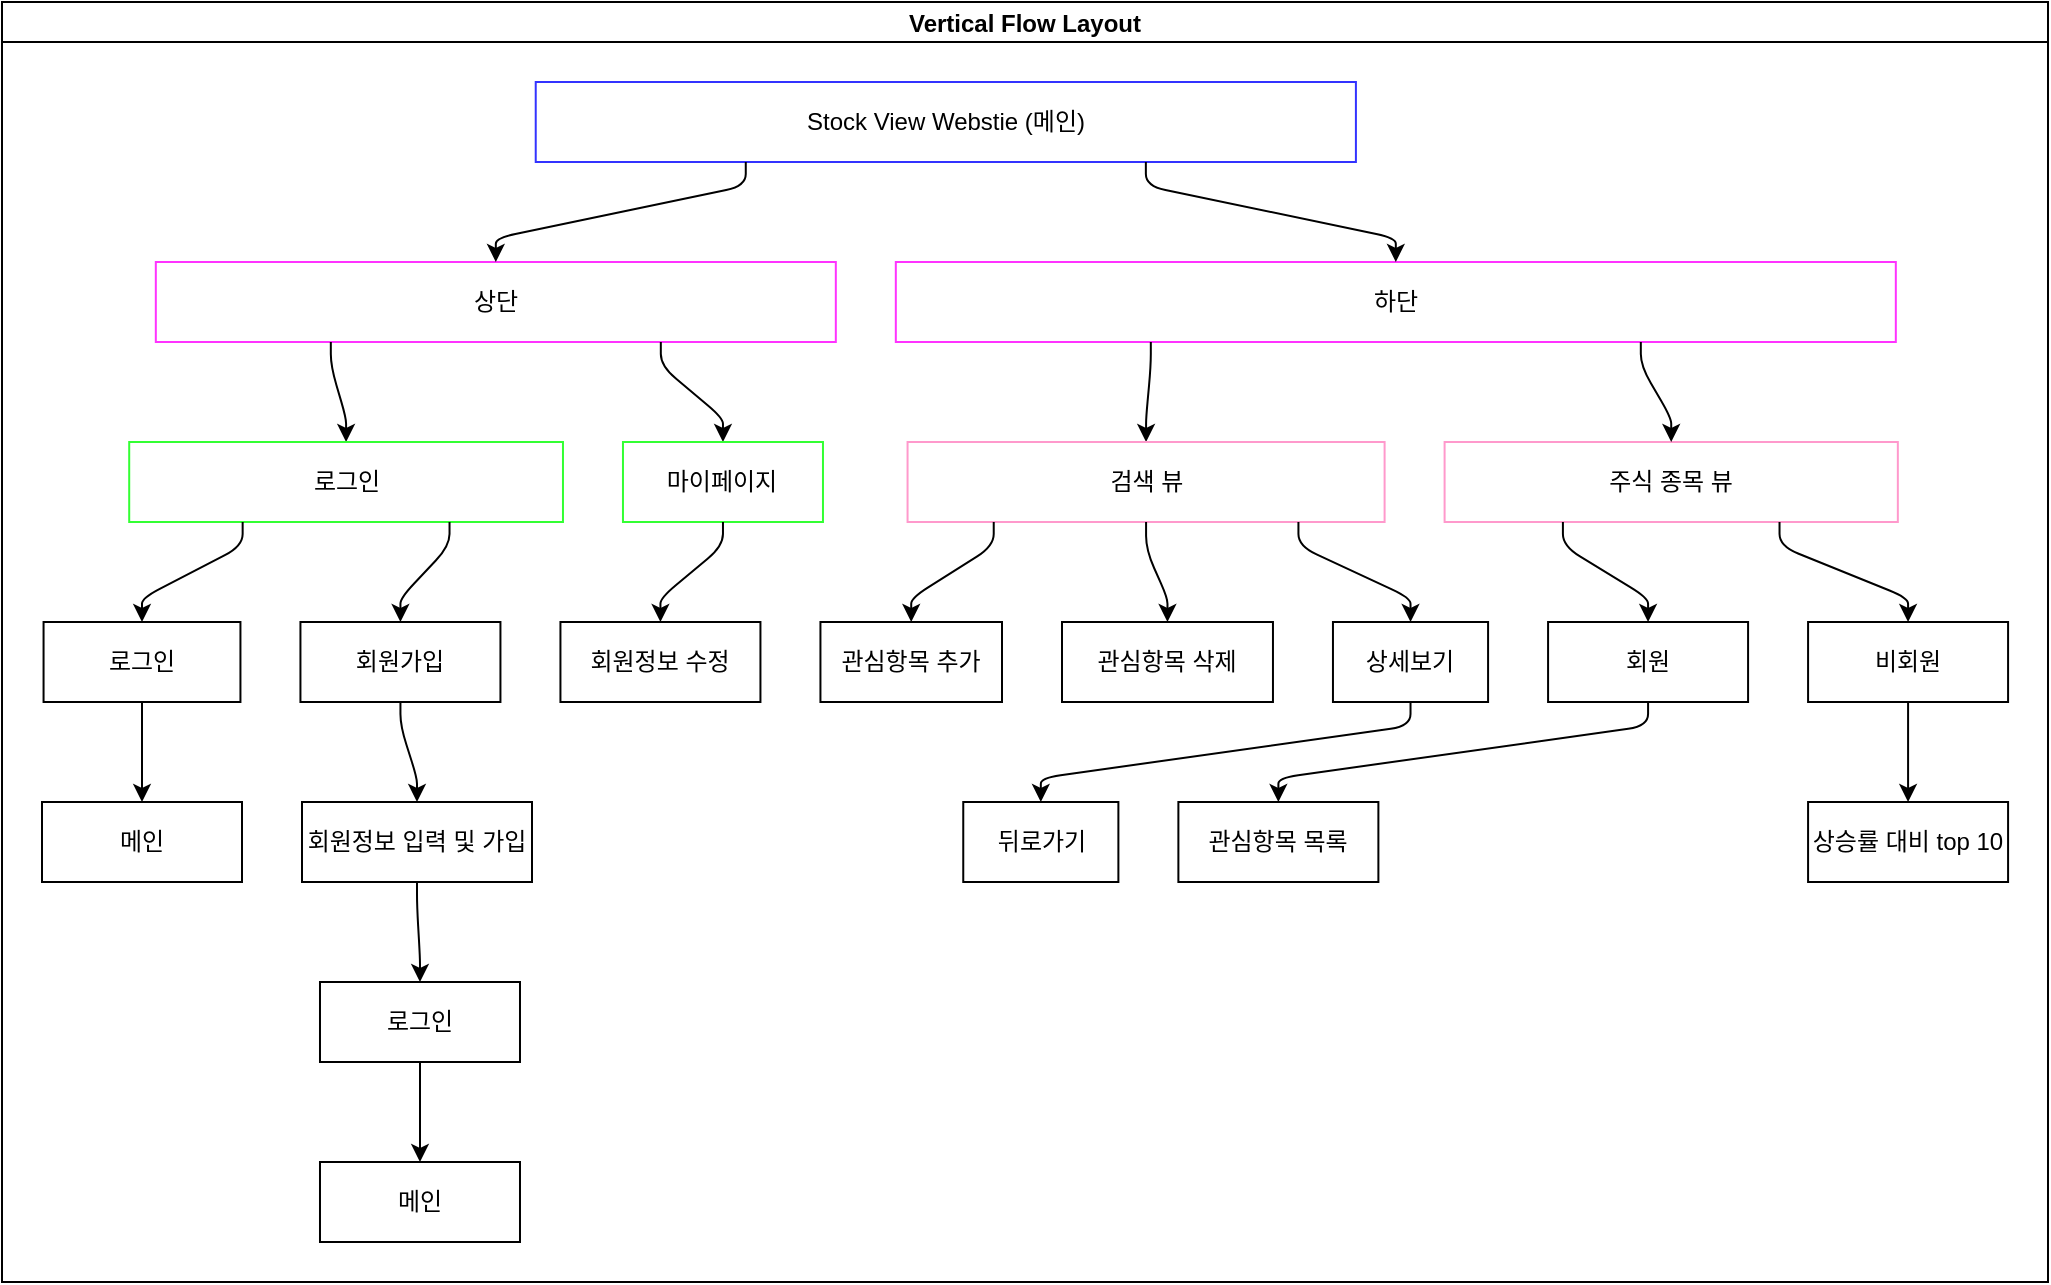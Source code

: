 <mxfile version="20.8.14" type="device"><diagram name="페이지-1" id="h96ma1k04T8pblAy4f4_"><mxGraphModel dx="1405" dy="660" grid="1" gridSize="10" guides="1" tooltips="1" connect="1" arrows="1" fold="1" page="1" pageScale="1" pageWidth="827" pageHeight="1169" math="0" shadow="0"><root><mxCell id="0"/><mxCell id="1" parent="0"/><mxCell id="Uvn6EMv-GKnv5_5VkKfX-1" value="Vertical Flow Layout" style="swimlane;startSize=20;horizontal=1;childLayout=flowLayout;flowOrientation=north;resizable=0;interRankCellSpacing=50;containerType=tree;fontSize=12;" vertex="1" parent="1"><mxGeometry x="150" y="20" width="1023" height="640" as="geometry"/></mxCell><mxCell id="Uvn6EMv-GKnv5_5VkKfX-2" value="Stock View Webstie (메인)" style="whiteSpace=wrap;html=1;strokeColor=#3333FF;" vertex="1" parent="Uvn6EMv-GKnv5_5VkKfX-1"><mxGeometry x="266.865" y="40" width="410.09" height="40" as="geometry"/></mxCell><mxCell id="Uvn6EMv-GKnv5_5VkKfX-3" value="상단" style="whiteSpace=wrap;html=1;strokeColor=#FF33FF;" vertex="1" parent="Uvn6EMv-GKnv5_5VkKfX-1"><mxGeometry x="76.91" y="130" width="340" height="40" as="geometry"/></mxCell><mxCell id="Uvn6EMv-GKnv5_5VkKfX-4" value="" style="html=1;rounded=1;curved=0;sourcePerimeterSpacing=0;targetPerimeterSpacing=0;startSize=6;endSize=6;noEdgeStyle=1;orthogonal=1;" edge="1" parent="Uvn6EMv-GKnv5_5VkKfX-1" source="Uvn6EMv-GKnv5_5VkKfX-2" target="Uvn6EMv-GKnv5_5VkKfX-3"><mxGeometry relative="1" as="geometry"><Array as="points"><mxPoint x="371.887" y="92"/><mxPoint x="246.91" y="118"/></Array></mxGeometry></mxCell><mxCell id="Uvn6EMv-GKnv5_5VkKfX-5" value="하단" style="whiteSpace=wrap;html=1;strokeColor=#FF33FF;" vertex="1" parent="Uvn6EMv-GKnv5_5VkKfX-1"><mxGeometry x="446.91" y="130" width="500" height="40" as="geometry"/></mxCell><mxCell id="Uvn6EMv-GKnv5_5VkKfX-6" value="" style="html=1;rounded=1;curved=0;sourcePerimeterSpacing=0;targetPerimeterSpacing=0;startSize=6;endSize=6;noEdgeStyle=1;orthogonal=1;" edge="1" parent="Uvn6EMv-GKnv5_5VkKfX-1" source="Uvn6EMv-GKnv5_5VkKfX-2" target="Uvn6EMv-GKnv5_5VkKfX-5"><mxGeometry relative="1" as="geometry"><Array as="points"><mxPoint x="571.932" y="92"/><mxPoint x="696.91" y="118"/></Array></mxGeometry></mxCell><mxCell id="Uvn6EMv-GKnv5_5VkKfX-22" value="" style="html=1;rounded=1;curved=0;sourcePerimeterSpacing=0;targetPerimeterSpacing=0;startSize=6;endSize=6;noEdgeStyle=1;orthogonal=1;" edge="1" target="Uvn6EMv-GKnv5_5VkKfX-23" source="Uvn6EMv-GKnv5_5VkKfX-3" parent="Uvn6EMv-GKnv5_5VkKfX-1"><mxGeometry relative="1" as="geometry"><mxPoint x="2749.153" y="5070" as="sourcePoint"/><Array as="points"><mxPoint x="164.41" y="182"/><mxPoint x="172.043" y="208"/></Array></mxGeometry></mxCell><mxCell id="Uvn6EMv-GKnv5_5VkKfX-23" value="로그인" style="whiteSpace=wrap;html=1;strokeColor=#33FF33;" vertex="1" parent="Uvn6EMv-GKnv5_5VkKfX-1"><mxGeometry x="63.603" y="220" width="216.88" height="40" as="geometry"/></mxCell><mxCell id="Uvn6EMv-GKnv5_5VkKfX-24" value="" style="html=1;rounded=1;curved=0;sourcePerimeterSpacing=0;targetPerimeterSpacing=0;startSize=6;endSize=6;noEdgeStyle=1;orthogonal=1;" edge="1" target="Uvn6EMv-GKnv5_5VkKfX-25" source="Uvn6EMv-GKnv5_5VkKfX-3" parent="Uvn6EMv-GKnv5_5VkKfX-1"><mxGeometry relative="1" as="geometry"><mxPoint x="2751.653" y="5030" as="sourcePoint"/><Array as="points"><mxPoint x="329.41" y="182"/><mxPoint x="360.483" y="208"/></Array></mxGeometry></mxCell><mxCell id="Uvn6EMv-GKnv5_5VkKfX-25" value="마이페이지" style="whiteSpace=wrap;html=1;strokeColor=#33FF33;" vertex="1" parent="Uvn6EMv-GKnv5_5VkKfX-1"><mxGeometry x="310.483" y="220" width="100" height="40" as="geometry"/></mxCell><mxCell id="Uvn6EMv-GKnv5_5VkKfX-36" value="" style="html=1;rounded=1;curved=0;sourcePerimeterSpacing=0;targetPerimeterSpacing=0;startSize=6;endSize=6;noEdgeStyle=1;orthogonal=1;" edge="1" target="Uvn6EMv-GKnv5_5VkKfX-37" source="Uvn6EMv-GKnv5_5VkKfX-23" parent="Uvn6EMv-GKnv5_5VkKfX-1"><mxGeometry relative="1" as="geometry"><mxPoint x="2596.901" y="4430" as="sourcePoint"/><Array as="points"><mxPoint x="120.323" y="272"/><mxPoint x="70" y="298"/></Array></mxGeometry></mxCell><mxCell id="Uvn6EMv-GKnv5_5VkKfX-37" value="로그인" style="whiteSpace=wrap;html=1;" vertex="1" parent="Uvn6EMv-GKnv5_5VkKfX-1"><mxGeometry x="20.78" y="310" width="98.44" height="40" as="geometry"/></mxCell><mxCell id="Uvn6EMv-GKnv5_5VkKfX-38" value="" style="html=1;rounded=1;curved=0;sourcePerimeterSpacing=0;targetPerimeterSpacing=0;startSize=6;endSize=6;noEdgeStyle=1;orthogonal=1;" edge="1" target="Uvn6EMv-GKnv5_5VkKfX-39" source="Uvn6EMv-GKnv5_5VkKfX-23" parent="Uvn6EMv-GKnv5_5VkKfX-1"><mxGeometry relative="1" as="geometry"><mxPoint x="2576.901" y="4390" as="sourcePoint"/><Array as="points"><mxPoint x="223.763" y="272"/><mxPoint x="199.22" y="298"/></Array></mxGeometry></mxCell><mxCell id="Uvn6EMv-GKnv5_5VkKfX-39" value="회원가입" style="whiteSpace=wrap;html=1;" vertex="1" parent="Uvn6EMv-GKnv5_5VkKfX-1"><mxGeometry x="149.22" y="310" width="100" height="40" as="geometry"/></mxCell><mxCell id="Uvn6EMv-GKnv5_5VkKfX-40" value="" style="html=1;rounded=1;curved=0;sourcePerimeterSpacing=0;targetPerimeterSpacing=0;startSize=6;endSize=6;noEdgeStyle=1;orthogonal=1;" edge="1" target="Uvn6EMv-GKnv5_5VkKfX-41" source="Uvn6EMv-GKnv5_5VkKfX-37" parent="Uvn6EMv-GKnv5_5VkKfX-1"><mxGeometry relative="1" as="geometry"><mxPoint x="2476.653" y="4400" as="sourcePoint"/><Array as="points"><mxPoint x="70" y="362"/><mxPoint x="70" y="388"/></Array></mxGeometry></mxCell><mxCell id="Uvn6EMv-GKnv5_5VkKfX-41" value="메인" style="whiteSpace=wrap;html=1;" vertex="1" parent="Uvn6EMv-GKnv5_5VkKfX-1"><mxGeometry x="20" y="400" width="100" height="40" as="geometry"/></mxCell><mxCell id="Uvn6EMv-GKnv5_5VkKfX-42" value="" style="html=1;rounded=1;curved=0;sourcePerimeterSpacing=0;targetPerimeterSpacing=0;startSize=6;endSize=6;noEdgeStyle=1;orthogonal=1;" edge="1" target="Uvn6EMv-GKnv5_5VkKfX-43" source="Uvn6EMv-GKnv5_5VkKfX-39" parent="Uvn6EMv-GKnv5_5VkKfX-1"><mxGeometry relative="1" as="geometry"><mxPoint x="2481.653" y="4320" as="sourcePoint"/><Array as="points"><mxPoint x="199.22" y="362"/><mxPoint x="207.5" y="388"/></Array></mxGeometry></mxCell><mxCell id="Uvn6EMv-GKnv5_5VkKfX-43" value="회원정보 입력 및 가입" style="whiteSpace=wrap;html=1;" vertex="1" parent="Uvn6EMv-GKnv5_5VkKfX-1"><mxGeometry x="150" y="400" width="115" height="40" as="geometry"/></mxCell><mxCell id="Uvn6EMv-GKnv5_5VkKfX-44" value="" style="html=1;rounded=1;curved=0;sourcePerimeterSpacing=0;targetPerimeterSpacing=0;startSize=6;endSize=6;noEdgeStyle=1;orthogonal=1;" edge="1" target="Uvn6EMv-GKnv5_5VkKfX-45" source="Uvn6EMv-GKnv5_5VkKfX-43" parent="Uvn6EMv-GKnv5_5VkKfX-1"><mxGeometry relative="1" as="geometry"><mxPoint x="2646.653" y="4330" as="sourcePoint"/><Array as="points"><mxPoint x="207.5" y="452"/><mxPoint x="208.996" y="478"/></Array></mxGeometry></mxCell><mxCell id="Uvn6EMv-GKnv5_5VkKfX-45" value="로그인" style="whiteSpace=wrap;html=1;" vertex="1" parent="Uvn6EMv-GKnv5_5VkKfX-1"><mxGeometry x="158.996" y="490" width="100" height="40" as="geometry"/></mxCell><mxCell id="Uvn6EMv-GKnv5_5VkKfX-46" value="" style="html=1;rounded=1;curved=0;sourcePerimeterSpacing=0;targetPerimeterSpacing=0;startSize=6;endSize=6;noEdgeStyle=1;orthogonal=1;" edge="1" target="Uvn6EMv-GKnv5_5VkKfX-47" source="Uvn6EMv-GKnv5_5VkKfX-45" parent="Uvn6EMv-GKnv5_5VkKfX-1"><mxGeometry relative="1" as="geometry"><mxPoint x="2704.153" y="4340" as="sourcePoint"/><Array as="points"><mxPoint x="208.996" y="542"/><mxPoint x="208.996" y="568"/></Array></mxGeometry></mxCell><mxCell id="Uvn6EMv-GKnv5_5VkKfX-47" value="메인" style="whiteSpace=wrap;html=1;" vertex="1" parent="Uvn6EMv-GKnv5_5VkKfX-1"><mxGeometry x="158.996" y="580" width="100" height="40" as="geometry"/></mxCell><mxCell id="Uvn6EMv-GKnv5_5VkKfX-48" value="" style="html=1;rounded=1;curved=0;sourcePerimeterSpacing=0;targetPerimeterSpacing=0;startSize=6;endSize=6;noEdgeStyle=1;orthogonal=1;" edge="1" target="Uvn6EMv-GKnv5_5VkKfX-49" source="Uvn6EMv-GKnv5_5VkKfX-25" parent="Uvn6EMv-GKnv5_5VkKfX-1"><mxGeometry relative="1" as="geometry"><mxPoint x="2366.901" y="3910" as="sourcePoint"/><Array as="points"><mxPoint x="360.483" y="272"/><mxPoint x="329.22" y="298"/></Array></mxGeometry></mxCell><mxCell id="Uvn6EMv-GKnv5_5VkKfX-49" value="회원정보 수정" style="whiteSpace=wrap;html=1;" vertex="1" parent="Uvn6EMv-GKnv5_5VkKfX-1"><mxGeometry x="279.22" y="310" width="100" height="40" as="geometry"/></mxCell><mxCell id="Uvn6EMv-GKnv5_5VkKfX-51" value="비회원" style="whiteSpace=wrap;html=1;" vertex="1" parent="Uvn6EMv-GKnv5_5VkKfX-1"><mxGeometry x="903.04" y="310" width="100" height="40" as="geometry"/></mxCell><mxCell id="Uvn6EMv-GKnv5_5VkKfX-53" value="회원" style="whiteSpace=wrap;html=1;" vertex="1" parent="Uvn6EMv-GKnv5_5VkKfX-1"><mxGeometry x="773.04" y="310" width="100" height="40" as="geometry"/></mxCell><mxCell id="Uvn6EMv-GKnv5_5VkKfX-54" value="" style="html=1;rounded=1;curved=0;sourcePerimeterSpacing=0;targetPerimeterSpacing=0;startSize=6;endSize=6;noEdgeStyle=1;orthogonal=1;" edge="1" target="Uvn6EMv-GKnv5_5VkKfX-55" source="Uvn6EMv-GKnv5_5VkKfX-51" parent="Uvn6EMv-GKnv5_5VkKfX-1"><mxGeometry relative="1" as="geometry"><mxPoint x="2481.653" y="3760" as="sourcePoint"/><Array as="points"><mxPoint x="953.04" y="362"/><mxPoint x="953.04" y="388"/></Array></mxGeometry></mxCell><mxCell id="Uvn6EMv-GKnv5_5VkKfX-55" value="상승률 대비 top 10" style="whiteSpace=wrap;html=1;" vertex="1" parent="Uvn6EMv-GKnv5_5VkKfX-1"><mxGeometry x="903.04" y="400" width="100" height="40" as="geometry"/></mxCell><mxCell id="Uvn6EMv-GKnv5_5VkKfX-63" value="" style="html=1;rounded=1;curved=0;sourcePerimeterSpacing=0;targetPerimeterSpacing=0;startSize=6;endSize=6;noEdgeStyle=1;orthogonal=1;" edge="1" target="Uvn6EMv-GKnv5_5VkKfX-64" source="Uvn6EMv-GKnv5_5VkKfX-5" parent="Uvn6EMv-GKnv5_5VkKfX-1"><mxGeometry relative="1" as="geometry"><mxPoint x="1829.086" y="1980" as="sourcePoint"/><Array as="points"><mxPoint x="574.41" y="182"/><mxPoint x="572.04" y="208"/></Array></mxGeometry></mxCell><mxCell id="Uvn6EMv-GKnv5_5VkKfX-64" value="검색 뷰" style="whiteSpace=wrap;html=1;strokeColor=#FF99CC;" vertex="1" parent="Uvn6EMv-GKnv5_5VkKfX-1"><mxGeometry x="452.78" y="220" width="238.52" height="40" as="geometry"/></mxCell><mxCell id="Uvn6EMv-GKnv5_5VkKfX-27" value="주식 종목 뷰" style="whiteSpace=wrap;html=1;strokeColor=#FF99CC;" vertex="1" parent="Uvn6EMv-GKnv5_5VkKfX-1"><mxGeometry x="721.3" y="220" width="226.62" height="40" as="geometry"/></mxCell><mxCell id="Uvn6EMv-GKnv5_5VkKfX-52" value="" style="html=1;rounded=1;curved=0;sourcePerimeterSpacing=0;targetPerimeterSpacing=0;startSize=6;endSize=6;noEdgeStyle=1;orthogonal=1;" edge="1" target="Uvn6EMv-GKnv5_5VkKfX-53" source="Uvn6EMv-GKnv5_5VkKfX-27" parent="Uvn6EMv-GKnv5_5VkKfX-1"><mxGeometry relative="1" as="geometry"><mxPoint x="2443.65" y="3710" as="sourcePoint"/><Array as="points"><mxPoint x="780.455" y="272"/><mxPoint x="823.04" y="298"/></Array></mxGeometry></mxCell><mxCell id="Uvn6EMv-GKnv5_5VkKfX-50" value="" style="html=1;rounded=1;curved=0;sourcePerimeterSpacing=0;targetPerimeterSpacing=0;startSize=6;endSize=6;noEdgeStyle=1;orthogonal=1;" edge="1" target="Uvn6EMv-GKnv5_5VkKfX-51" source="Uvn6EMv-GKnv5_5VkKfX-27" parent="Uvn6EMv-GKnv5_5VkKfX-1"><mxGeometry relative="1" as="geometry"><mxPoint x="2463.65" y="3750" as="sourcePoint"/><Array as="points"><mxPoint x="888.765" y="272"/><mxPoint x="953.04" y="298"/></Array></mxGeometry></mxCell><mxCell id="Uvn6EMv-GKnv5_5VkKfX-26" value="" style="html=1;rounded=1;curved=0;sourcePerimeterSpacing=0;targetPerimeterSpacing=0;startSize=6;endSize=6;noEdgeStyle=1;orthogonal=1;" edge="1" target="Uvn6EMv-GKnv5_5VkKfX-27" source="Uvn6EMv-GKnv5_5VkKfX-5" parent="Uvn6EMv-GKnv5_5VkKfX-1"><mxGeometry relative="1" as="geometry"><mxPoint x="2761.653" y="4700" as="sourcePoint"/><Array as="points"><mxPoint x="819.41" y="182"/><mxPoint x="834.61" y="208"/></Array></mxGeometry></mxCell><mxCell id="Uvn6EMv-GKnv5_5VkKfX-65" value="" style="html=1;rounded=1;curved=0;sourcePerimeterSpacing=0;targetPerimeterSpacing=0;startSize=6;endSize=6;noEdgeStyle=1;orthogonal=1;" edge="1" target="Uvn6EMv-GKnv5_5VkKfX-66" source="Uvn6EMv-GKnv5_5VkKfX-64" parent="Uvn6EMv-GKnv5_5VkKfX-1"><mxGeometry relative="1" as="geometry"><mxPoint x="1231.13" y="1350" as="sourcePoint"/><Array as="points"><mxPoint x="495.867" y="272"/><mxPoint x="454.61" y="298"/></Array></mxGeometry></mxCell><mxCell id="Uvn6EMv-GKnv5_5VkKfX-66" value="관심항목 추가" style="whiteSpace=wrap;html=1;strokeColor=#000000;" vertex="1" parent="Uvn6EMv-GKnv5_5VkKfX-1"><mxGeometry x="409.22" y="310" width="90.78" height="40" as="geometry"/></mxCell><mxCell id="Uvn6EMv-GKnv5_5VkKfX-67" value="" style="html=1;rounded=1;curved=0;sourcePerimeterSpacing=0;targetPerimeterSpacing=0;startSize=6;endSize=6;noEdgeStyle=1;orthogonal=1;" edge="1" target="Uvn6EMv-GKnv5_5VkKfX-68" source="Uvn6EMv-GKnv5_5VkKfX-64" parent="Uvn6EMv-GKnv5_5VkKfX-1"><mxGeometry relative="1" as="geometry"><mxPoint x="1218.6" y="1310" as="sourcePoint"/><Array as="points"><mxPoint x="572.04" y="274"/><mxPoint x="582.74" y="298"/></Array></mxGeometry></mxCell><mxCell id="Uvn6EMv-GKnv5_5VkKfX-68" value="관심항목 삭제" style="whiteSpace=wrap;html=1;strokeColor=#000000;" vertex="1" parent="Uvn6EMv-GKnv5_5VkKfX-1"><mxGeometry x="530.0" y="310" width="105.48" height="40" as="geometry"/></mxCell><mxCell id="Uvn6EMv-GKnv5_5VkKfX-69" value="" style="html=1;rounded=1;curved=0;sourcePerimeterSpacing=0;targetPerimeterSpacing=0;startSize=6;endSize=6;noEdgeStyle=1;orthogonal=1;" edge="1" target="Uvn6EMv-GKnv5_5VkKfX-70" source="Uvn6EMv-GKnv5_5VkKfX-64" parent="Uvn6EMv-GKnv5_5VkKfX-1"><mxGeometry relative="1" as="geometry"><mxPoint x="1332.08" y="1270" as="sourcePoint"/><Array as="points"><mxPoint x="648.213" y="272"/><mxPoint x="704.26" y="298"/></Array></mxGeometry></mxCell><mxCell id="Uvn6EMv-GKnv5_5VkKfX-70" value="상세보기" style="whiteSpace=wrap;html=1;strokeColor=#000000;" vertex="1" parent="Uvn6EMv-GKnv5_5VkKfX-1"><mxGeometry x="665.48" y="310" width="77.56" height="40" as="geometry"/></mxCell><mxCell id="Uvn6EMv-GKnv5_5VkKfX-71" value="" style="html=1;rounded=1;curved=0;sourcePerimeterSpacing=0;targetPerimeterSpacing=0;startSize=6;endSize=6;noEdgeStyle=1;orthogonal=1;" edge="1" target="Uvn6EMv-GKnv5_5VkKfX-72" source="Uvn6EMv-GKnv5_5VkKfX-70" parent="Uvn6EMv-GKnv5_5VkKfX-1"><mxGeometry relative="1" as="geometry"><mxPoint x="1047.573" y="760" as="sourcePoint"/><Array as="points"><mxPoint x="704.26" y="362"/><mxPoint x="519.41" y="388"/></Array></mxGeometry></mxCell><mxCell id="Uvn6EMv-GKnv5_5VkKfX-72" value="뒤로가기" style="whiteSpace=wrap;html=1;strokeColor=#000000;" vertex="1" parent="Uvn6EMv-GKnv5_5VkKfX-1"><mxGeometry x="480.63" y="400" width="77.56" height="40" as="geometry"/></mxCell><mxCell id="Uvn6EMv-GKnv5_5VkKfX-77" value="" style="html=1;rounded=1;curved=0;sourcePerimeterSpacing=0;targetPerimeterSpacing=0;startSize=6;endSize=6;noEdgeStyle=1;orthogonal=1;" edge="1" target="Uvn6EMv-GKnv5_5VkKfX-78" source="Uvn6EMv-GKnv5_5VkKfX-53" parent="Uvn6EMv-GKnv5_5VkKfX-1"><mxGeometry relative="1" as="geometry"><mxPoint x="992.795" y="400" as="sourcePoint"/><Array as="points"><mxPoint x="823.04" y="362"/><mxPoint x="638.19" y="388"/></Array></mxGeometry></mxCell><mxCell id="Uvn6EMv-GKnv5_5VkKfX-78" value="관심항목 목록" style="whiteSpace=wrap;html=1;" vertex="1" parent="Uvn6EMv-GKnv5_5VkKfX-1"><mxGeometry x="588.19" y="400" width="100" height="40" as="geometry"/></mxCell></root></mxGraphModel></diagram></mxfile>